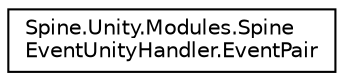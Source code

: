 digraph "그래픽컬한 클래스 계통도"
{
 // LATEX_PDF_SIZE
  edge [fontname="Helvetica",fontsize="10",labelfontname="Helvetica",labelfontsize="10"];
  node [fontname="Helvetica",fontsize="10",shape=record];
  rankdir="LR";
  Node0 [label="Spine.Unity.Modules.Spine\lEventUnityHandler.EventPair",height=0.2,width=0.4,color="black", fillcolor="white", style="filled",URL="$class_spine_1_1_unity_1_1_modules_1_1_spine_event_unity_handler_1_1_event_pair.html",tooltip=" "];
}
